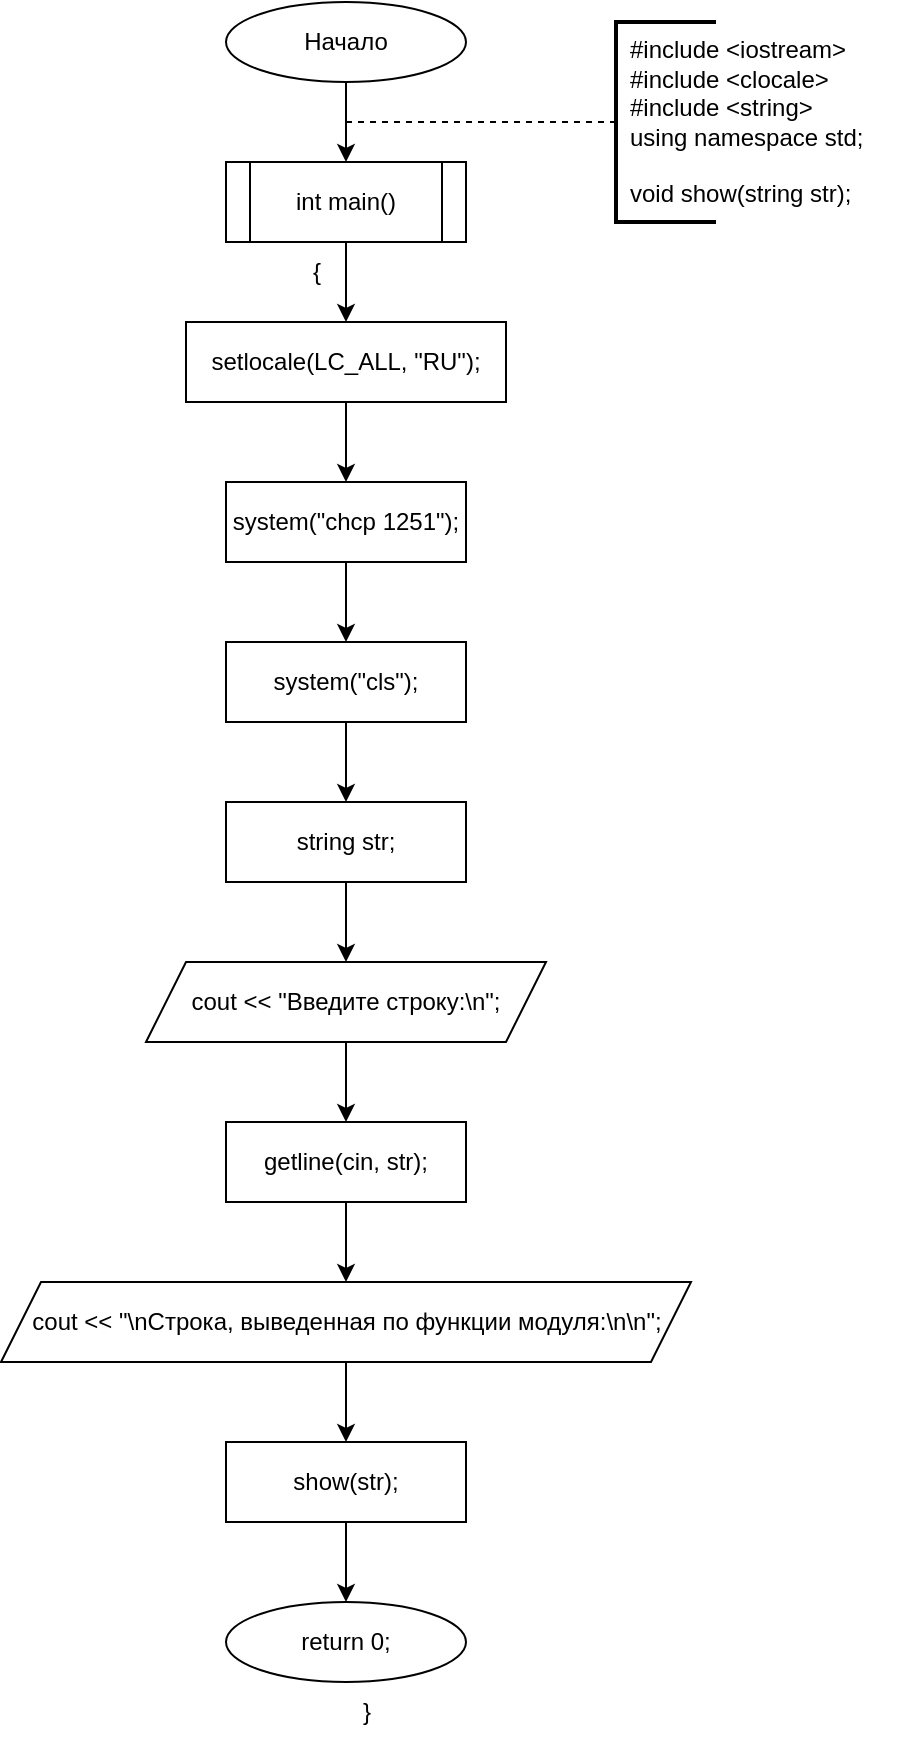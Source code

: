 <mxfile version="25.0.2" pages="2">
  <diagram name="main" id="gfNbd6RULI1PI-HxoN7-">
    <mxGraphModel dx="1290" dy="717" grid="1" gridSize="10" guides="1" tooltips="1" connect="1" arrows="1" fold="1" page="1" pageScale="1" pageWidth="827" pageHeight="1169" math="0" shadow="0">
      <root>
        <mxCell id="0" />
        <mxCell id="1" parent="0" />
        <mxCell id="dCziURhLlWHKdeuYe5yh-1" value="" style="group" vertex="1" connectable="0" parent="1">
          <mxGeometry x="227.5" y="40" width="452.5" height="870" as="geometry" />
        </mxCell>
        <mxCell id="J7ATZbI3re62akC0iiSM-5" value="" style="edgeStyle=orthogonalEdgeStyle;rounded=0;orthogonalLoop=1;jettySize=auto;html=1;" parent="dCziURhLlWHKdeuYe5yh-1" source="J7ATZbI3re62akC0iiSM-3" target="J7ATZbI3re62akC0iiSM-4" edge="1">
          <mxGeometry relative="1" as="geometry" />
        </mxCell>
        <mxCell id="J7ATZbI3re62akC0iiSM-3" value="Начало" style="ellipse;whiteSpace=wrap;html=1;" parent="dCziURhLlWHKdeuYe5yh-1" vertex="1">
          <mxGeometry x="112.5" width="120" height="40" as="geometry" />
        </mxCell>
        <mxCell id="J7ATZbI3re62akC0iiSM-10" value="" style="edgeStyle=orthogonalEdgeStyle;rounded=0;orthogonalLoop=1;jettySize=auto;html=1;" parent="dCziURhLlWHKdeuYe5yh-1" source="J7ATZbI3re62akC0iiSM-4" target="J7ATZbI3re62akC0iiSM-9" edge="1">
          <mxGeometry relative="1" as="geometry" />
        </mxCell>
        <mxCell id="J7ATZbI3re62akC0iiSM-4" value="int main()" style="shape=process;whiteSpace=wrap;html=1;backgroundOutline=1;" parent="dCziURhLlWHKdeuYe5yh-1" vertex="1">
          <mxGeometry x="112.5" y="80" width="120" height="40" as="geometry" />
        </mxCell>
        <mxCell id="J7ATZbI3re62akC0iiSM-6" value="" style="endArrow=none;dashed=1;html=1;rounded=0;" parent="dCziURhLlWHKdeuYe5yh-1" target="J7ATZbI3re62akC0iiSM-7" edge="1">
          <mxGeometry width="50" height="50" relative="1" as="geometry">
            <mxPoint x="172.5" y="60" as="sourcePoint" />
            <mxPoint x="332.5" y="60" as="targetPoint" />
          </mxGeometry>
        </mxCell>
        <mxCell id="J7ATZbI3re62akC0iiSM-7" value="" style="strokeWidth=2;html=1;shape=mxgraph.flowchart.annotation_1;align=left;pointerEvents=1;" parent="dCziURhLlWHKdeuYe5yh-1" vertex="1">
          <mxGeometry x="307.5" y="10" width="50" height="100" as="geometry" />
        </mxCell>
        <mxCell id="J7ATZbI3re62akC0iiSM-8" value="&lt;div&gt;#include &amp;lt;iostream&amp;gt;&lt;/div&gt;&lt;div&gt;#include &amp;lt;clocale&amp;gt;&lt;/div&gt;&lt;div&gt;#include &amp;lt;string&amp;gt;&lt;/div&gt;&lt;div&gt;using namespace std;&lt;/div&gt;&lt;div&gt;&lt;br&gt;&lt;/div&gt;&lt;div&gt;void show(string str);&lt;/div&gt;" style="text;html=1;align=left;verticalAlign=middle;resizable=0;points=[];autosize=1;strokeColor=none;fillColor=none;" parent="dCziURhLlWHKdeuYe5yh-1" vertex="1">
          <mxGeometry x="312.5" y="10" width="140" height="100" as="geometry" />
        </mxCell>
        <mxCell id="J7ATZbI3re62akC0iiSM-13" value="" style="edgeStyle=orthogonalEdgeStyle;rounded=0;orthogonalLoop=1;jettySize=auto;html=1;" parent="dCziURhLlWHKdeuYe5yh-1" source="J7ATZbI3re62akC0iiSM-9" target="J7ATZbI3re62akC0iiSM-12" edge="1">
          <mxGeometry relative="1" as="geometry" />
        </mxCell>
        <mxCell id="J7ATZbI3re62akC0iiSM-9" value="setlocale(LC_ALL, &quot;RU&quot;);" style="whiteSpace=wrap;html=1;" parent="dCziURhLlWHKdeuYe5yh-1" vertex="1">
          <mxGeometry x="92.5" y="160" width="160" height="40" as="geometry" />
        </mxCell>
        <mxCell id="J7ATZbI3re62akC0iiSM-11" value="{" style="text;html=1;align=center;verticalAlign=middle;resizable=0;points=[];autosize=1;strokeColor=none;fillColor=none;" parent="dCziURhLlWHKdeuYe5yh-1" vertex="1">
          <mxGeometry x="142.5" y="120" width="30" height="30" as="geometry" />
        </mxCell>
        <mxCell id="J7ATZbI3re62akC0iiSM-15" value="" style="edgeStyle=orthogonalEdgeStyle;rounded=0;orthogonalLoop=1;jettySize=auto;html=1;" parent="dCziURhLlWHKdeuYe5yh-1" source="J7ATZbI3re62akC0iiSM-12" target="J7ATZbI3re62akC0iiSM-14" edge="1">
          <mxGeometry relative="1" as="geometry" />
        </mxCell>
        <mxCell id="J7ATZbI3re62akC0iiSM-12" value="system(&quot;chcp 1251&quot;);" style="whiteSpace=wrap;html=1;" parent="dCziURhLlWHKdeuYe5yh-1" vertex="1">
          <mxGeometry x="112.5" y="240" width="120" height="40" as="geometry" />
        </mxCell>
        <mxCell id="J7ATZbI3re62akC0iiSM-17" value="" style="edgeStyle=orthogonalEdgeStyle;rounded=0;orthogonalLoop=1;jettySize=auto;html=1;" parent="dCziURhLlWHKdeuYe5yh-1" source="J7ATZbI3re62akC0iiSM-14" target="J7ATZbI3re62akC0iiSM-16" edge="1">
          <mxGeometry relative="1" as="geometry" />
        </mxCell>
        <mxCell id="J7ATZbI3re62akC0iiSM-14" value="system(&quot;cls&quot;);" style="whiteSpace=wrap;html=1;" parent="dCziURhLlWHKdeuYe5yh-1" vertex="1">
          <mxGeometry x="112.5" y="320" width="120" height="40" as="geometry" />
        </mxCell>
        <mxCell id="J7ATZbI3re62akC0iiSM-19" value="" style="edgeStyle=orthogonalEdgeStyle;rounded=0;orthogonalLoop=1;jettySize=auto;html=1;" parent="dCziURhLlWHKdeuYe5yh-1" source="J7ATZbI3re62akC0iiSM-16" target="J7ATZbI3re62akC0iiSM-18" edge="1">
          <mxGeometry relative="1" as="geometry" />
        </mxCell>
        <mxCell id="J7ATZbI3re62akC0iiSM-16" value="string str;" style="whiteSpace=wrap;html=1;" parent="dCziURhLlWHKdeuYe5yh-1" vertex="1">
          <mxGeometry x="112.5" y="400" width="120" height="40" as="geometry" />
        </mxCell>
        <mxCell id="J7ATZbI3re62akC0iiSM-21" value="" style="edgeStyle=orthogonalEdgeStyle;rounded=0;orthogonalLoop=1;jettySize=auto;html=1;" parent="dCziURhLlWHKdeuYe5yh-1" source="J7ATZbI3re62akC0iiSM-18" target="J7ATZbI3re62akC0iiSM-20" edge="1">
          <mxGeometry relative="1" as="geometry" />
        </mxCell>
        <mxCell id="J7ATZbI3re62akC0iiSM-18" value="cout &amp;lt;&amp;lt; &quot;Введите строку:\n&quot;;" style="shape=parallelogram;perimeter=parallelogramPerimeter;whiteSpace=wrap;html=1;fixedSize=1;" parent="dCziURhLlWHKdeuYe5yh-1" vertex="1">
          <mxGeometry x="72.5" y="480" width="200" height="40" as="geometry" />
        </mxCell>
        <mxCell id="J7ATZbI3re62akC0iiSM-23" value="" style="edgeStyle=orthogonalEdgeStyle;rounded=0;orthogonalLoop=1;jettySize=auto;html=1;" parent="dCziURhLlWHKdeuYe5yh-1" source="J7ATZbI3re62akC0iiSM-20" target="J7ATZbI3re62akC0iiSM-22" edge="1">
          <mxGeometry relative="1" as="geometry" />
        </mxCell>
        <mxCell id="J7ATZbI3re62akC0iiSM-20" value="getline(cin, str);" style="whiteSpace=wrap;html=1;" parent="dCziURhLlWHKdeuYe5yh-1" vertex="1">
          <mxGeometry x="112.5" y="560" width="120" height="40" as="geometry" />
        </mxCell>
        <mxCell id="J7ATZbI3re62akC0iiSM-25" value="" style="edgeStyle=orthogonalEdgeStyle;rounded=0;orthogonalLoop=1;jettySize=auto;html=1;" parent="dCziURhLlWHKdeuYe5yh-1" source="J7ATZbI3re62akC0iiSM-22" target="J7ATZbI3re62akC0iiSM-24" edge="1">
          <mxGeometry relative="1" as="geometry" />
        </mxCell>
        <mxCell id="J7ATZbI3re62akC0iiSM-22" value="cout &amp;lt;&amp;lt; &quot;\nСтрока, выведенная по функции модуля:\n\n&quot;;" style="shape=parallelogram;perimeter=parallelogramPerimeter;whiteSpace=wrap;html=1;fixedSize=1;" parent="dCziURhLlWHKdeuYe5yh-1" vertex="1">
          <mxGeometry y="640" width="345" height="40" as="geometry" />
        </mxCell>
        <mxCell id="J7ATZbI3re62akC0iiSM-26" style="edgeStyle=orthogonalEdgeStyle;rounded=0;orthogonalLoop=1;jettySize=auto;html=1;" parent="dCziURhLlWHKdeuYe5yh-1" source="J7ATZbI3re62akC0iiSM-24" target="J7ATZbI3re62akC0iiSM-27" edge="1">
          <mxGeometry relative="1" as="geometry">
            <mxPoint x="172.5" y="800" as="targetPoint" />
          </mxGeometry>
        </mxCell>
        <mxCell id="J7ATZbI3re62akC0iiSM-24" value="show(str);" style="whiteSpace=wrap;html=1;" parent="dCziURhLlWHKdeuYe5yh-1" vertex="1">
          <mxGeometry x="112.5" y="720" width="120" height="40" as="geometry" />
        </mxCell>
        <mxCell id="J7ATZbI3re62akC0iiSM-27" value="return 0;" style="ellipse;whiteSpace=wrap;html=1;" parent="dCziURhLlWHKdeuYe5yh-1" vertex="1">
          <mxGeometry x="112.5" y="800" width="120" height="40" as="geometry" />
        </mxCell>
        <mxCell id="J7ATZbI3re62akC0iiSM-28" value="}" style="text;html=1;align=center;verticalAlign=middle;resizable=0;points=[];autosize=1;strokeColor=none;fillColor=none;" parent="dCziURhLlWHKdeuYe5yh-1" vertex="1">
          <mxGeometry x="167.5" y="840" width="30" height="30" as="geometry" />
        </mxCell>
      </root>
    </mxGraphModel>
  </diagram>
  <diagram id="aszK0W6YHRx3YMQ3Zr9z" name="show">
    <mxGraphModel dx="1985" dy="1103" grid="1" gridSize="10" guides="1" tooltips="1" connect="1" arrows="1" fold="1" page="1" pageScale="1" pageWidth="827" pageHeight="1169" math="0" shadow="0">
      <root>
        <mxCell id="0" />
        <mxCell id="1" parent="0" />
        <mxCell id="H5A9M3kkvsduxHseiIRl-1" value="" style="group" vertex="1" connectable="0" parent="1">
          <mxGeometry x="40" y="80" width="905" height="1390" as="geometry" />
        </mxCell>
        <mxCell id="quv1Ia1qS-dYQWiujqcg-4" value="" style="edgeStyle=orthogonalEdgeStyle;rounded=0;orthogonalLoop=1;jettySize=auto;html=1;" parent="H5A9M3kkvsduxHseiIRl-1" source="quv1Ia1qS-dYQWiujqcg-2" target="quv1Ia1qS-dYQWiujqcg-3" edge="1">
          <mxGeometry relative="1" as="geometry" />
        </mxCell>
        <mxCell id="quv1Ia1qS-dYQWiujqcg-2" value="void show(string str)" style="shape=process;whiteSpace=wrap;html=1;backgroundOutline=1;" parent="H5A9M3kkvsduxHseiIRl-1" vertex="1">
          <mxGeometry x="290" width="140" height="40" as="geometry" />
        </mxCell>
        <mxCell id="quv1Ia1qS-dYQWiujqcg-7" value="" style="edgeStyle=orthogonalEdgeStyle;rounded=0;orthogonalLoop=1;jettySize=auto;html=1;" parent="H5A9M3kkvsduxHseiIRl-1" source="quv1Ia1qS-dYQWiujqcg-3" target="quv1Ia1qS-dYQWiujqcg-6" edge="1">
          <mxGeometry relative="1" as="geometry" />
        </mxCell>
        <mxCell id="quv1Ia1qS-dYQWiujqcg-3" value="int len = str.length();" style="whiteSpace=wrap;html=1;" parent="H5A9M3kkvsduxHseiIRl-1" vertex="1">
          <mxGeometry x="300" y="80" width="120" height="40" as="geometry" />
        </mxCell>
        <mxCell id="quv1Ia1qS-dYQWiujqcg-5" value="{" style="text;html=1;align=center;verticalAlign=middle;resizable=0;points=[];autosize=1;strokeColor=none;fillColor=none;" parent="H5A9M3kkvsduxHseiIRl-1" vertex="1">
          <mxGeometry x="335" y="38" width="30" height="30" as="geometry" />
        </mxCell>
        <mxCell id="quv1Ia1qS-dYQWiujqcg-9" value="" style="edgeStyle=orthogonalEdgeStyle;rounded=0;orthogonalLoop=1;jettySize=auto;html=1;" parent="H5A9M3kkvsduxHseiIRl-1" source="quv1Ia1qS-dYQWiujqcg-6" target="quv1Ia1qS-dYQWiujqcg-8" edge="1">
          <mxGeometry relative="1" as="geometry" />
        </mxCell>
        <mxCell id="quv1Ia1qS-dYQWiujqcg-6" value="int row = (len + (len % 2 != 0)) / 2;" style="whiteSpace=wrap;html=1;" parent="H5A9M3kkvsduxHseiIRl-1" vertex="1">
          <mxGeometry x="260" y="160" width="200" height="40" as="geometry" />
        </mxCell>
        <mxCell id="quv1Ia1qS-dYQWiujqcg-11" value="" style="edgeStyle=orthogonalEdgeStyle;rounded=0;orthogonalLoop=1;jettySize=auto;html=1;" parent="H5A9M3kkvsduxHseiIRl-1" source="quv1Ia1qS-dYQWiujqcg-8" target="quv1Ia1qS-dYQWiujqcg-10" edge="1">
          <mxGeometry relative="1" as="geometry" />
        </mxCell>
        <mxCell id="quv1Ia1qS-dYQWiujqcg-8" value="int p_betw = len - 2;" style="whiteSpace=wrap;html=1;" parent="H5A9M3kkvsduxHseiIRl-1" vertex="1">
          <mxGeometry x="300" y="240" width="120" height="40" as="geometry" />
        </mxCell>
        <mxCell id="quv1Ia1qS-dYQWiujqcg-13" value="" style="edgeStyle=orthogonalEdgeStyle;rounded=0;orthogonalLoop=1;jettySize=auto;html=1;" parent="H5A9M3kkvsduxHseiIRl-1" source="quv1Ia1qS-dYQWiujqcg-10" target="quv1Ia1qS-dYQWiujqcg-12" edge="1">
          <mxGeometry relative="1" as="geometry" />
        </mxCell>
        <mxCell id="quv1Ia1qS-dYQWiujqcg-56" style="edgeStyle=orthogonalEdgeStyle;rounded=0;orthogonalLoop=1;jettySize=auto;html=1;entryX=0.5;entryY=0;entryDx=0;entryDy=0;" parent="H5A9M3kkvsduxHseiIRl-1" source="quv1Ia1qS-dYQWiujqcg-10" target="quv1Ia1qS-dYQWiujqcg-59" edge="1">
          <mxGeometry relative="1" as="geometry">
            <mxPoint x="360" y="1320" as="targetPoint" />
            <Array as="points">
              <mxPoint x="900" y="340" />
              <mxPoint x="900" y="1280" />
              <mxPoint x="360" y="1280" />
            </Array>
          </mxGeometry>
        </mxCell>
        <mxCell id="quv1Ia1qS-dYQWiujqcg-10" value="for (int k = 0; k &amp;lt; row; k++)" style="shape=hexagon;perimeter=hexagonPerimeter2;whiteSpace=wrap;html=1;fixedSize=1;" parent="H5A9M3kkvsduxHseiIRl-1" vertex="1">
          <mxGeometry x="280" y="320" width="160" height="40" as="geometry" />
        </mxCell>
        <mxCell id="quv1Ia1qS-dYQWiujqcg-17" value="" style="edgeStyle=orthogonalEdgeStyle;rounded=0;orthogonalLoop=1;jettySize=auto;html=1;" parent="H5A9M3kkvsduxHseiIRl-1" source="quv1Ia1qS-dYQWiujqcg-12" target="quv1Ia1qS-dYQWiujqcg-16" edge="1">
          <mxGeometry relative="1" as="geometry" />
        </mxCell>
        <mxCell id="quv1Ia1qS-dYQWiujqcg-20" style="edgeStyle=orthogonalEdgeStyle;rounded=0;orthogonalLoop=1;jettySize=auto;html=1;entryX=0.5;entryY=0;entryDx=0;entryDy=0;" parent="H5A9M3kkvsduxHseiIRl-1" source="quv1Ia1qS-dYQWiujqcg-12" target="quv1Ia1qS-dYQWiujqcg-22" edge="1">
          <mxGeometry relative="1" as="geometry">
            <mxPoint x="360" y="640.0" as="targetPoint" />
            <Array as="points">
              <mxPoint x="460" y="420" />
              <mxPoint x="460" y="600" />
              <mxPoint x="360" y="600" />
            </Array>
          </mxGeometry>
        </mxCell>
        <mxCell id="quv1Ia1qS-dYQWiujqcg-12" value="for (int p = 0; p &amp;lt; k; p++)" style="shape=hexagon;perimeter=hexagonPerimeter2;whiteSpace=wrap;html=1;fixedSize=1;" parent="H5A9M3kkvsduxHseiIRl-1" vertex="1">
          <mxGeometry x="280" y="400" width="160" height="40" as="geometry" />
        </mxCell>
        <mxCell id="quv1Ia1qS-dYQWiujqcg-14" value="{" style="text;html=1;align=center;verticalAlign=middle;resizable=0;points=[];autosize=1;strokeColor=none;fillColor=none;" parent="H5A9M3kkvsduxHseiIRl-1" vertex="1">
          <mxGeometry x="335" y="358" width="30" height="30" as="geometry" />
        </mxCell>
        <mxCell id="quv1Ia1qS-dYQWiujqcg-15" value="1" style="text;html=1;align=center;verticalAlign=middle;resizable=0;points=[];autosize=1;strokeColor=none;fillColor=none;" parent="H5A9M3kkvsduxHseiIRl-1" vertex="1">
          <mxGeometry x="355" y="370" width="30" height="30" as="geometry" />
        </mxCell>
        <mxCell id="quv1Ia1qS-dYQWiujqcg-19" style="edgeStyle=orthogonalEdgeStyle;rounded=0;orthogonalLoop=1;jettySize=auto;html=1;entryX=0;entryY=0.5;entryDx=0;entryDy=0;" parent="H5A9M3kkvsduxHseiIRl-1" source="quv1Ia1qS-dYQWiujqcg-16" target="quv1Ia1qS-dYQWiujqcg-12" edge="1">
          <mxGeometry relative="1" as="geometry">
            <Array as="points">
              <mxPoint x="360" y="560" />
              <mxPoint x="260" y="560" />
              <mxPoint x="260" y="420" />
            </Array>
          </mxGeometry>
        </mxCell>
        <mxCell id="quv1Ia1qS-dYQWiujqcg-16" value="cout &amp;lt;&amp;lt; &#39; &#39;;" style="shape=parallelogram;perimeter=parallelogramPerimeter;whiteSpace=wrap;html=1;fixedSize=1;" parent="H5A9M3kkvsduxHseiIRl-1" vertex="1">
          <mxGeometry x="300" y="480" width="120" height="40" as="geometry" />
        </mxCell>
        <mxCell id="quv1Ia1qS-dYQWiujqcg-18" value="1" style="text;html=1;align=center;verticalAlign=middle;resizable=0;points=[];autosize=1;strokeColor=none;fillColor=none;" parent="H5A9M3kkvsduxHseiIRl-1" vertex="1">
          <mxGeometry x="355" y="450" width="30" height="30" as="geometry" />
        </mxCell>
        <mxCell id="quv1Ia1qS-dYQWiujqcg-21" value="0" style="text;html=1;align=center;verticalAlign=middle;resizable=0;points=[];autosize=1;strokeColor=none;fillColor=none;" parent="H5A9M3kkvsduxHseiIRl-1" vertex="1">
          <mxGeometry x="440" y="400" width="30" height="30" as="geometry" />
        </mxCell>
        <mxCell id="quv1Ia1qS-dYQWiujqcg-24" style="edgeStyle=orthogonalEdgeStyle;rounded=0;orthogonalLoop=1;jettySize=auto;html=1;" parent="H5A9M3kkvsduxHseiIRl-1" source="quv1Ia1qS-dYQWiujqcg-22" target="quv1Ia1qS-dYQWiujqcg-25" edge="1">
          <mxGeometry relative="1" as="geometry">
            <mxPoint x="160.0" y="760" as="targetPoint" />
            <Array as="points">
              <mxPoint x="160" y="660" />
            </Array>
          </mxGeometry>
        </mxCell>
        <mxCell id="quv1Ia1qS-dYQWiujqcg-39" style="edgeStyle=orthogonalEdgeStyle;rounded=0;orthogonalLoop=1;jettySize=auto;html=1;" parent="H5A9M3kkvsduxHseiIRl-1" source="quv1Ia1qS-dYQWiujqcg-22" target="quv1Ia1qS-dYQWiujqcg-40" edge="1">
          <mxGeometry relative="1" as="geometry">
            <mxPoint x="640" y="720" as="targetPoint" />
          </mxGeometry>
        </mxCell>
        <mxCell id="quv1Ia1qS-dYQWiujqcg-22" value="if (k != row - 1)" style="rhombus;whiteSpace=wrap;html=1;" parent="H5A9M3kkvsduxHseiIRl-1" vertex="1">
          <mxGeometry x="300" y="640" width="120" height="40" as="geometry" />
        </mxCell>
        <mxCell id="quv1Ia1qS-dYQWiujqcg-23" style="edgeStyle=orthogonalEdgeStyle;rounded=0;orthogonalLoop=1;jettySize=auto;html=1;exitX=0.5;exitY=1;exitDx=0;exitDy=0;" parent="H5A9M3kkvsduxHseiIRl-1" source="quv1Ia1qS-dYQWiujqcg-22" target="quv1Ia1qS-dYQWiujqcg-22" edge="1">
          <mxGeometry relative="1" as="geometry" />
        </mxCell>
        <mxCell id="quv1Ia1qS-dYQWiujqcg-28" value="" style="edgeStyle=orthogonalEdgeStyle;rounded=0;orthogonalLoop=1;jettySize=auto;html=1;" parent="H5A9M3kkvsduxHseiIRl-1" source="quv1Ia1qS-dYQWiujqcg-25" target="quv1Ia1qS-dYQWiujqcg-27" edge="1">
          <mxGeometry relative="1" as="geometry" />
        </mxCell>
        <mxCell id="quv1Ia1qS-dYQWiujqcg-25" value="cout &amp;lt;&amp;lt; str[k];" style="shape=parallelogram;perimeter=parallelogramPerimeter;whiteSpace=wrap;html=1;fixedSize=1;" parent="H5A9M3kkvsduxHseiIRl-1" vertex="1">
          <mxGeometry x="100" y="720" width="120" height="40" as="geometry" />
        </mxCell>
        <mxCell id="quv1Ia1qS-dYQWiujqcg-26" value="{" style="text;html=1;align=center;verticalAlign=middle;resizable=0;points=[];autosize=1;strokeColor=none;fillColor=none;" parent="H5A9M3kkvsduxHseiIRl-1" vertex="1">
          <mxGeometry x="135" y="690" width="30" height="30" as="geometry" />
        </mxCell>
        <mxCell id="quv1Ia1qS-dYQWiujqcg-30" value="" style="edgeStyle=orthogonalEdgeStyle;rounded=0;orthogonalLoop=1;jettySize=auto;html=1;" parent="H5A9M3kkvsduxHseiIRl-1" source="quv1Ia1qS-dYQWiujqcg-27" target="quv1Ia1qS-dYQWiujqcg-29" edge="1">
          <mxGeometry relative="1" as="geometry" />
        </mxCell>
        <mxCell id="quv1Ia1qS-dYQWiujqcg-33" style="edgeStyle=orthogonalEdgeStyle;rounded=0;orthogonalLoop=1;jettySize=auto;html=1;entryX=0.5;entryY=0;entryDx=0;entryDy=0;" parent="H5A9M3kkvsduxHseiIRl-1" source="quv1Ia1qS-dYQWiujqcg-27" target="quv1Ia1qS-dYQWiujqcg-36" edge="1">
          <mxGeometry relative="1" as="geometry">
            <mxPoint x="160.0" y="1040.0" as="targetPoint" />
            <Array as="points">
              <mxPoint x="270" y="820" />
              <mxPoint x="270" y="1000" />
              <mxPoint x="161" y="1000" />
              <mxPoint x="161" y="1040" />
            </Array>
          </mxGeometry>
        </mxCell>
        <mxCell id="quv1Ia1qS-dYQWiujqcg-27" value="for (int p = 0; p &amp;lt; p_betw; p++)" style="shape=hexagon;perimeter=hexagonPerimeter2;whiteSpace=wrap;html=1;fixedSize=1;" parent="H5A9M3kkvsduxHseiIRl-1" vertex="1">
          <mxGeometry x="70" y="800" width="180" height="40" as="geometry" />
        </mxCell>
        <mxCell id="quv1Ia1qS-dYQWiujqcg-32" style="edgeStyle=orthogonalEdgeStyle;rounded=0;orthogonalLoop=1;jettySize=auto;html=1;entryX=0;entryY=0.5;entryDx=0;entryDy=0;" parent="H5A9M3kkvsduxHseiIRl-1" source="quv1Ia1qS-dYQWiujqcg-29" target="quv1Ia1qS-dYQWiujqcg-27" edge="1">
          <mxGeometry relative="1" as="geometry">
            <Array as="points">
              <mxPoint x="160" y="960" />
              <mxPoint x="50" y="960" />
              <mxPoint x="50" y="820" />
            </Array>
          </mxGeometry>
        </mxCell>
        <mxCell id="quv1Ia1qS-dYQWiujqcg-29" value="cout &amp;lt;&amp;lt; &#39; &#39;;" style="shape=parallelogram;perimeter=parallelogramPerimeter;whiteSpace=wrap;html=1;fixedSize=1;" parent="H5A9M3kkvsduxHseiIRl-1" vertex="1">
          <mxGeometry x="100" y="880" width="120" height="40" as="geometry" />
        </mxCell>
        <mxCell id="quv1Ia1qS-dYQWiujqcg-31" value="1" style="text;html=1;align=center;verticalAlign=middle;resizable=0;points=[];autosize=1;strokeColor=none;fillColor=none;" parent="H5A9M3kkvsduxHseiIRl-1" vertex="1">
          <mxGeometry x="155" y="850" width="30" height="30" as="geometry" />
        </mxCell>
        <mxCell id="quv1Ia1qS-dYQWiujqcg-34" value="0" style="text;html=1;align=center;verticalAlign=middle;resizable=0;points=[];autosize=1;strokeColor=none;fillColor=none;" parent="H5A9M3kkvsduxHseiIRl-1" vertex="1">
          <mxGeometry x="245" y="798" width="30" height="30" as="geometry" />
        </mxCell>
        <mxCell id="quv1Ia1qS-dYQWiujqcg-35" value="1" style="text;html=1;align=center;verticalAlign=middle;resizable=0;points=[];autosize=1;strokeColor=none;fillColor=none;" parent="H5A9M3kkvsduxHseiIRl-1" vertex="1">
          <mxGeometry x="155" y="638" width="30" height="30" as="geometry" />
        </mxCell>
        <mxCell id="quv1Ia1qS-dYQWiujqcg-37" style="edgeStyle=orthogonalEdgeStyle;rounded=0;orthogonalLoop=1;jettySize=auto;html=1;" parent="H5A9M3kkvsduxHseiIRl-1" source="quv1Ia1qS-dYQWiujqcg-36" edge="1">
          <mxGeometry relative="1" as="geometry">
            <mxPoint x="360" y="1120" as="targetPoint" />
            <Array as="points">
              <mxPoint x="160" y="1120" />
            </Array>
          </mxGeometry>
        </mxCell>
        <mxCell id="quv1Ia1qS-dYQWiujqcg-36" value="cout &amp;lt;&amp;lt; str[len - k - 1] &amp;lt;&amp;lt; endl;" style="shape=parallelogram;perimeter=parallelogramPerimeter;whiteSpace=wrap;html=1;fixedSize=1;" parent="H5A9M3kkvsduxHseiIRl-1" vertex="1">
          <mxGeometry x="65" y="1040" width="190" height="40" as="geometry" />
        </mxCell>
        <mxCell id="quv1Ia1qS-dYQWiujqcg-38" value="}" style="text;html=1;align=center;verticalAlign=middle;resizable=0;points=[];autosize=1;strokeColor=none;fillColor=none;" parent="H5A9M3kkvsduxHseiIRl-1" vertex="1">
          <mxGeometry x="155" y="1078" width="30" height="30" as="geometry" />
        </mxCell>
        <mxCell id="quv1Ia1qS-dYQWiujqcg-41" style="edgeStyle=orthogonalEdgeStyle;rounded=0;orthogonalLoop=1;jettySize=auto;html=1;exitX=0;exitY=0.5;exitDx=0;exitDy=0;" parent="H5A9M3kkvsduxHseiIRl-1" source="quv1Ia1qS-dYQWiujqcg-40" target="quv1Ia1qS-dYQWiujqcg-42" edge="1">
          <mxGeometry relative="1" as="geometry">
            <mxPoint x="540" y="799.95" as="targetPoint" />
          </mxGeometry>
        </mxCell>
        <mxCell id="quv1Ia1qS-dYQWiujqcg-43" style="edgeStyle=orthogonalEdgeStyle;rounded=0;orthogonalLoop=1;jettySize=auto;html=1;exitX=1;exitY=0.5;exitDx=0;exitDy=0;" parent="H5A9M3kkvsduxHseiIRl-1" source="quv1Ia1qS-dYQWiujqcg-40" target="quv1Ia1qS-dYQWiujqcg-44" edge="1">
          <mxGeometry relative="1" as="geometry">
            <mxPoint x="780" y="799.95" as="targetPoint" />
          </mxGeometry>
        </mxCell>
        <mxCell id="quv1Ia1qS-dYQWiujqcg-40" value="if (len % 2 == 0)" style="rhombus;whiteSpace=wrap;html=1;" parent="H5A9M3kkvsduxHseiIRl-1" vertex="1">
          <mxGeometry x="570" y="719.95" width="140" height="40" as="geometry" />
        </mxCell>
        <mxCell id="quv1Ia1qS-dYQWiujqcg-45" style="edgeStyle=orthogonalEdgeStyle;rounded=0;orthogonalLoop=1;jettySize=auto;html=1;exitX=0.5;exitY=1;exitDx=0;exitDy=0;" parent="H5A9M3kkvsduxHseiIRl-1" source="quv1Ia1qS-dYQWiujqcg-42" edge="1">
          <mxGeometry relative="1" as="geometry">
            <mxPoint x="640" y="879.95" as="targetPoint" />
            <Array as="points">
              <mxPoint x="500" y="879.95" />
            </Array>
          </mxGeometry>
        </mxCell>
        <mxCell id="quv1Ia1qS-dYQWiujqcg-42" value="cout &amp;lt;&amp;lt; str[k] &amp;lt;&amp;lt; str[len - k - 1] &amp;lt;&amp;lt; endl;" style="shape=parallelogram;perimeter=parallelogramPerimeter;whiteSpace=wrap;html=1;fixedSize=1;" parent="H5A9M3kkvsduxHseiIRl-1" vertex="1">
          <mxGeometry x="380" y="797.95" width="240" height="42" as="geometry" />
        </mxCell>
        <mxCell id="quv1Ia1qS-dYQWiujqcg-48" style="edgeStyle=orthogonalEdgeStyle;rounded=0;orthogonalLoop=1;jettySize=auto;html=1;" parent="H5A9M3kkvsduxHseiIRl-1" source="quv1Ia1qS-dYQWiujqcg-44" edge="1">
          <mxGeometry relative="1" as="geometry">
            <mxPoint x="640" y="879.95" as="targetPoint" />
            <Array as="points">
              <mxPoint x="780" y="879.95" />
            </Array>
          </mxGeometry>
        </mxCell>
        <mxCell id="quv1Ia1qS-dYQWiujqcg-44" value="cout &amp;lt;&amp;lt; str[k] &amp;lt;&amp;lt; endl;" style="shape=parallelogram;perimeter=parallelogramPerimeter;whiteSpace=wrap;html=1;fixedSize=1;" parent="H5A9M3kkvsduxHseiIRl-1" vertex="1">
          <mxGeometry x="700" y="797.95" width="160" height="42" as="geometry" />
        </mxCell>
        <mxCell id="quv1Ia1qS-dYQWiujqcg-46" value="1" style="text;html=1;align=center;verticalAlign=middle;resizable=0;points=[];autosize=1;strokeColor=none;fillColor=none;" parent="H5A9M3kkvsduxHseiIRl-1" vertex="1">
          <mxGeometry x="495" y="709.95" width="30" height="30" as="geometry" />
        </mxCell>
        <mxCell id="quv1Ia1qS-dYQWiujqcg-47" value="0" style="text;html=1;align=center;verticalAlign=middle;resizable=0;points=[];autosize=1;strokeColor=none;fillColor=none;" parent="H5A9M3kkvsduxHseiIRl-1" vertex="1">
          <mxGeometry x="755" y="709.95" width="30" height="30" as="geometry" />
        </mxCell>
        <mxCell id="quv1Ia1qS-dYQWiujqcg-49" value="" style="endArrow=classic;html=1;rounded=0;" parent="H5A9M3kkvsduxHseiIRl-1" edge="1">
          <mxGeometry width="50" height="50" relative="1" as="geometry">
            <mxPoint x="640" y="880" as="sourcePoint" />
            <mxPoint x="360" y="1120" as="targetPoint" />
            <Array as="points">
              <mxPoint x="640" y="1120" />
            </Array>
          </mxGeometry>
        </mxCell>
        <mxCell id="quv1Ia1qS-dYQWiujqcg-52" value="" style="endArrow=classic;html=1;rounded=0;" parent="H5A9M3kkvsduxHseiIRl-1" target="quv1Ia1qS-dYQWiujqcg-53" edge="1">
          <mxGeometry width="50" height="50" relative="1" as="geometry">
            <mxPoint x="360" y="1120" as="sourcePoint" />
            <mxPoint x="360" y="1160" as="targetPoint" />
          </mxGeometry>
        </mxCell>
        <mxCell id="quv1Ia1qS-dYQWiujqcg-54" style="edgeStyle=orthogonalEdgeStyle;rounded=0;orthogonalLoop=1;jettySize=auto;html=1;entryX=0;entryY=0.5;entryDx=0;entryDy=0;" parent="H5A9M3kkvsduxHseiIRl-1" source="quv1Ia1qS-dYQWiujqcg-53" target="quv1Ia1qS-dYQWiujqcg-10" edge="1">
          <mxGeometry relative="1" as="geometry">
            <Array as="points">
              <mxPoint x="360" y="1240" />
              <mxPoint y="1240" />
              <mxPoint y="340" />
            </Array>
          </mxGeometry>
        </mxCell>
        <mxCell id="quv1Ia1qS-dYQWiujqcg-53" value="p_betw -= 2;" style="rounded=0;whiteSpace=wrap;html=1;" parent="H5A9M3kkvsduxHseiIRl-1" vertex="1">
          <mxGeometry x="300" y="1160" width="120" height="40" as="geometry" />
        </mxCell>
        <mxCell id="quv1Ia1qS-dYQWiujqcg-55" value="}" style="text;html=1;align=center;verticalAlign=middle;resizable=0;points=[];autosize=1;strokeColor=none;fillColor=none;" parent="H5A9M3kkvsduxHseiIRl-1" vertex="1">
          <mxGeometry x="355" y="1198" width="30" height="30" as="geometry" />
        </mxCell>
        <mxCell id="quv1Ia1qS-dYQWiujqcg-57" value="0" style="text;html=1;align=center;verticalAlign=middle;resizable=0;points=[];autosize=1;strokeColor=none;fillColor=none;" parent="H5A9M3kkvsduxHseiIRl-1" vertex="1">
          <mxGeometry x="875" y="318" width="30" height="30" as="geometry" />
        </mxCell>
        <mxCell id="quv1Ia1qS-dYQWiujqcg-58" value="0" style="text;html=1;align=center;verticalAlign=middle;resizable=0;points=[];autosize=1;strokeColor=none;fillColor=none;" parent="H5A9M3kkvsduxHseiIRl-1" vertex="1">
          <mxGeometry x="620" y="638" width="30" height="30" as="geometry" />
        </mxCell>
        <mxCell id="quv1Ia1qS-dYQWiujqcg-59" value="return;" style="ellipse;whiteSpace=wrap;html=1;" parent="H5A9M3kkvsduxHseiIRl-1" vertex="1">
          <mxGeometry x="300" y="1320" width="120" height="40" as="geometry" />
        </mxCell>
        <mxCell id="quv1Ia1qS-dYQWiujqcg-60" value="}" style="text;html=1;align=center;verticalAlign=middle;resizable=0;points=[];autosize=1;strokeColor=none;fillColor=none;" parent="H5A9M3kkvsduxHseiIRl-1" vertex="1">
          <mxGeometry x="355" y="1360" width="30" height="30" as="geometry" />
        </mxCell>
      </root>
    </mxGraphModel>
  </diagram>
</mxfile>
